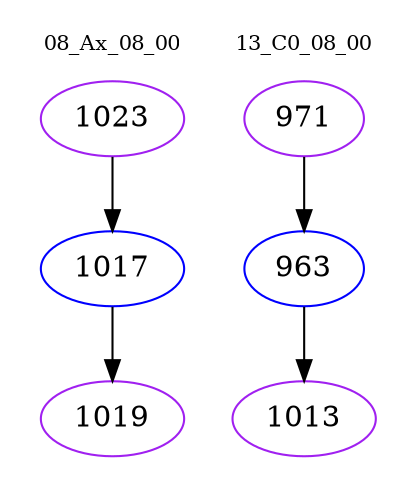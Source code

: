 digraph{
subgraph cluster_0 {
color = white
label = "08_Ax_08_00";
fontsize=10;
T0_1023 [label="1023", color="purple"]
T0_1023 -> T0_1017 [color="black"]
T0_1017 [label="1017", color="blue"]
T0_1017 -> T0_1019 [color="black"]
T0_1019 [label="1019", color="purple"]
}
subgraph cluster_1 {
color = white
label = "13_C0_08_00";
fontsize=10;
T1_971 [label="971", color="purple"]
T1_971 -> T1_963 [color="black"]
T1_963 [label="963", color="blue"]
T1_963 -> T1_1013 [color="black"]
T1_1013 [label="1013", color="purple"]
}
}
